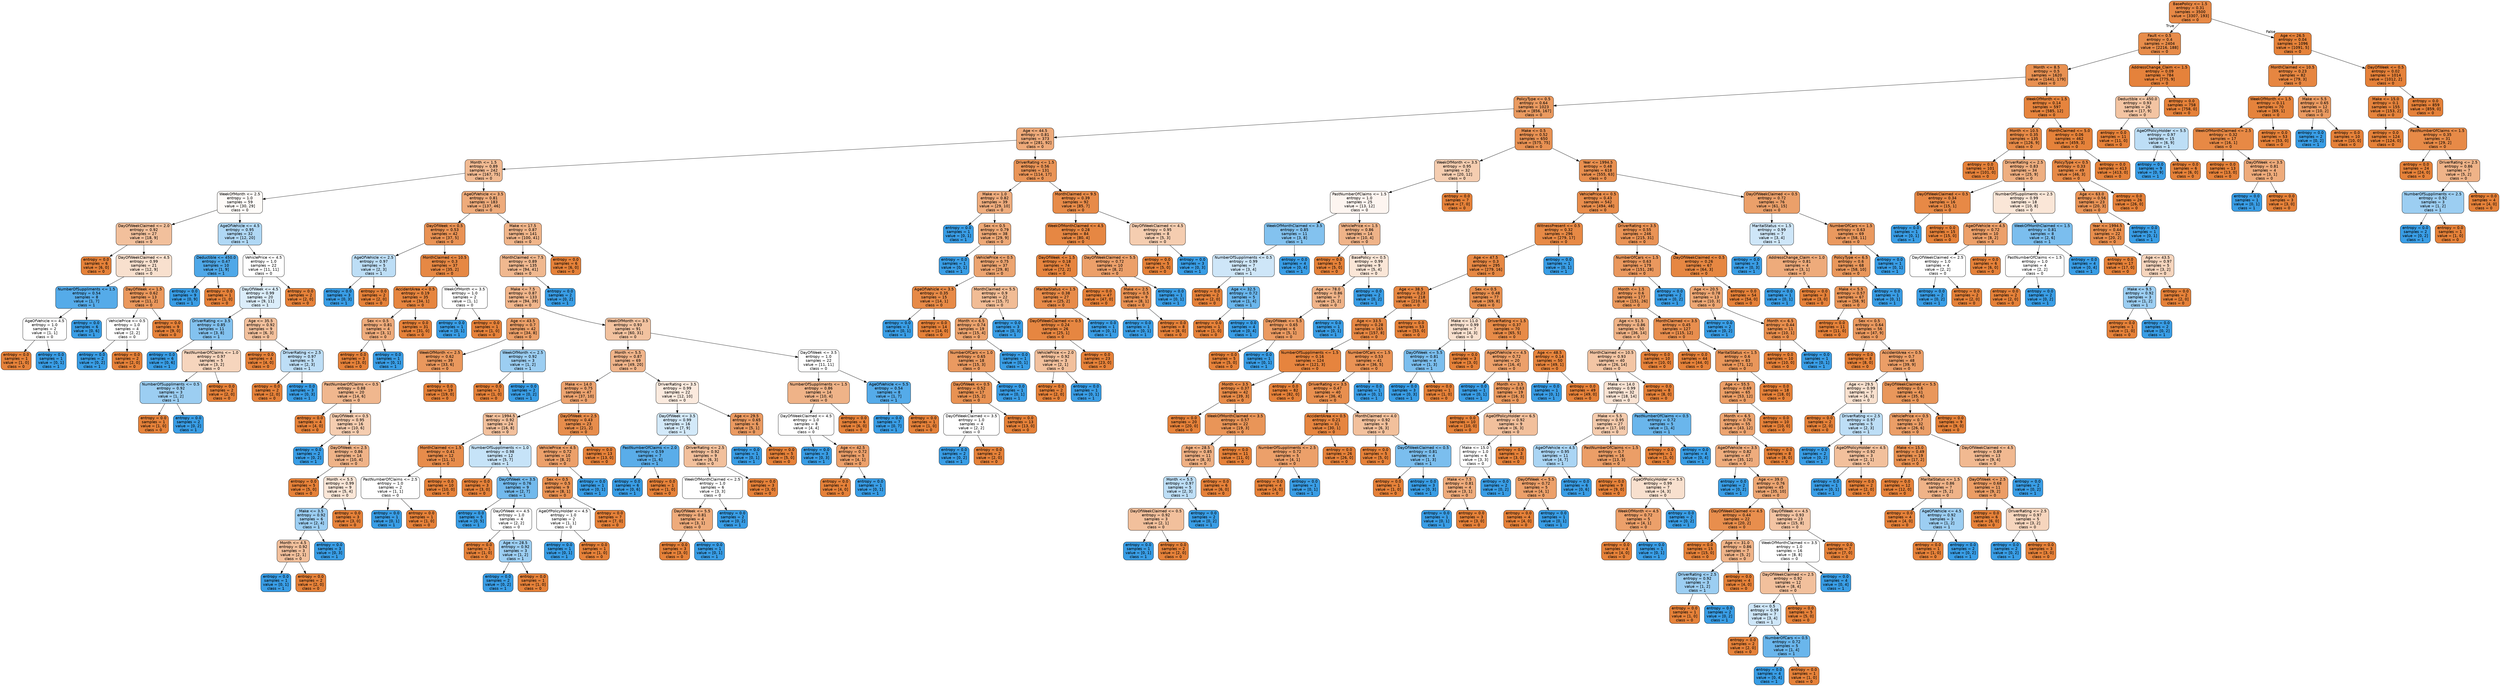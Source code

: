 digraph Tree {
node [shape=box, style="filled, rounded", color="black", fontname=helvetica] ;
edge [fontname=helvetica] ;
0 [label="BasePolicy <= 1.5\nentropy = 0.31\nsamples = 3500\nvalue = [3307, 193]\nclass = 0", fillcolor="#e78845"] ;
1 [label="Fault <= 0.5\nentropy = 0.4\nsamples = 2404\nvalue = [2216, 188]\nclass = 0", fillcolor="#e78c4a"] ;
0 -> 1 [labeldistance=2.5, labelangle=45, headlabel="True"] ;
2 [label="Month <= 8.5\nentropy = 0.5\nsamples = 1620\nvalue = [1441, 179]\nclass = 0", fillcolor="#e89152"] ;
1 -> 2 ;
3 [label="PolicyType <= 0.5\nentropy = 0.64\nsamples = 1023\nvalue = [856, 167]\nclass = 0", fillcolor="#ea9a60"] ;
2 -> 3 ;
4 [label="Age <= 44.5\nentropy = 0.81\nsamples = 373\nvalue = [281, 92]\nclass = 0", fillcolor="#eeaa7a"] ;
3 -> 4 ;
5 [label="Month <= 1.5\nentropy = 0.89\nsamples = 242\nvalue = [167, 75]\nclass = 0", fillcolor="#f1ba92"] ;
4 -> 5 ;
6 [label="WeekOfMonth <= 2.5\nentropy = 1.0\nsamples = 59\nvalue = [30, 29]\nclass = 0", fillcolor="#fefbf8"] ;
5 -> 6 ;
7 [label="DayOfWeekClaimed <= 2.0\nentropy = 0.92\nsamples = 27\nvalue = [18, 9]\nclass = 0", fillcolor="#f2c09c"] ;
6 -> 7 ;
8 [label="entropy = 0.0\nsamples = 6\nvalue = [6, 0]\nclass = 0", fillcolor="#e58139"] ;
7 -> 8 ;
9 [label="DayOfWeekClaimed <= 4.5\nentropy = 0.99\nsamples = 21\nvalue = [12, 9]\nclass = 0", fillcolor="#f8e0ce"] ;
7 -> 9 ;
10 [label="NumberOfSuppliments <= 1.5\nentropy = 0.54\nsamples = 8\nvalue = [1, 7]\nclass = 1", fillcolor="#55abe9"] ;
9 -> 10 ;
11 [label="AgeOfVehicle <= 4.5\nentropy = 1.0\nsamples = 2\nvalue = [1, 1]\nclass = 0", fillcolor="#ffffff"] ;
10 -> 11 ;
12 [label="entropy = 0.0\nsamples = 1\nvalue = [1, 0]\nclass = 0", fillcolor="#e58139"] ;
11 -> 12 ;
13 [label="entropy = 0.0\nsamples = 1\nvalue = [0, 1]\nclass = 1", fillcolor="#399de5"] ;
11 -> 13 ;
14 [label="entropy = 0.0\nsamples = 6\nvalue = [0, 6]\nclass = 1", fillcolor="#399de5"] ;
10 -> 14 ;
15 [label="DayOfWeek <= 1.5\nentropy = 0.62\nsamples = 13\nvalue = [11, 2]\nclass = 0", fillcolor="#ea985d"] ;
9 -> 15 ;
16 [label="VehiclePrice <= 0.5\nentropy = 1.0\nsamples = 4\nvalue = [2, 2]\nclass = 0", fillcolor="#ffffff"] ;
15 -> 16 ;
17 [label="entropy = 0.0\nsamples = 2\nvalue = [0, 2]\nclass = 1", fillcolor="#399de5"] ;
16 -> 17 ;
18 [label="entropy = 0.0\nsamples = 2\nvalue = [2, 0]\nclass = 0", fillcolor="#e58139"] ;
16 -> 18 ;
19 [label="entropy = 0.0\nsamples = 9\nvalue = [9, 0]\nclass = 0", fillcolor="#e58139"] ;
15 -> 19 ;
20 [label="AgeOfVehicle <= 4.5\nentropy = 0.95\nsamples = 32\nvalue = [12, 20]\nclass = 1", fillcolor="#b0d8f5"] ;
6 -> 20 ;
21 [label="Deductible <= 450.0\nentropy = 0.47\nsamples = 10\nvalue = [1, 9]\nclass = 1", fillcolor="#4fa8e8"] ;
20 -> 21 ;
22 [label="entropy = 0.0\nsamples = 9\nvalue = [0, 9]\nclass = 1", fillcolor="#399de5"] ;
21 -> 22 ;
23 [label="entropy = 0.0\nsamples = 1\nvalue = [1, 0]\nclass = 0", fillcolor="#e58139"] ;
21 -> 23 ;
24 [label="VehiclePrice <= 4.5\nentropy = 1.0\nsamples = 22\nvalue = [11, 11]\nclass = 0", fillcolor="#ffffff"] ;
20 -> 24 ;
25 [label="DayOfWeek <= 4.5\nentropy = 0.99\nsamples = 20\nvalue = [9, 11]\nclass = 1", fillcolor="#dbedfa"] ;
24 -> 25 ;
26 [label="DriverRating <= 3.5\nentropy = 0.85\nsamples = 11\nvalue = [3, 8]\nclass = 1", fillcolor="#83c2ef"] ;
25 -> 26 ;
27 [label="entropy = 0.0\nsamples = 6\nvalue = [0, 6]\nclass = 1", fillcolor="#399de5"] ;
26 -> 27 ;
28 [label="PastNumberOfClaims <= 1.0\nentropy = 0.97\nsamples = 5\nvalue = [3, 2]\nclass = 0", fillcolor="#f6d5bd"] ;
26 -> 28 ;
29 [label="NumberOfSuppliments <= 0.5\nentropy = 0.92\nsamples = 3\nvalue = [1, 2]\nclass = 1", fillcolor="#9ccef2"] ;
28 -> 29 ;
30 [label="entropy = 0.0\nsamples = 1\nvalue = [1, 0]\nclass = 0", fillcolor="#e58139"] ;
29 -> 30 ;
31 [label="entropy = 0.0\nsamples = 2\nvalue = [0, 2]\nclass = 1", fillcolor="#399de5"] ;
29 -> 31 ;
32 [label="entropy = 0.0\nsamples = 2\nvalue = [2, 0]\nclass = 0", fillcolor="#e58139"] ;
28 -> 32 ;
33 [label="Age <= 35.5\nentropy = 0.92\nsamples = 9\nvalue = [6, 3]\nclass = 0", fillcolor="#f2c09c"] ;
25 -> 33 ;
34 [label="entropy = 0.0\nsamples = 4\nvalue = [4, 0]\nclass = 0", fillcolor="#e58139"] ;
33 -> 34 ;
35 [label="DriverRating <= 2.5\nentropy = 0.97\nsamples = 5\nvalue = [2, 3]\nclass = 1", fillcolor="#bddef6"] ;
33 -> 35 ;
36 [label="entropy = 0.0\nsamples = 2\nvalue = [2, 0]\nclass = 0", fillcolor="#e58139"] ;
35 -> 36 ;
37 [label="entropy = 0.0\nsamples = 3\nvalue = [0, 3]\nclass = 1", fillcolor="#399de5"] ;
35 -> 37 ;
38 [label="entropy = 0.0\nsamples = 2\nvalue = [2, 0]\nclass = 0", fillcolor="#e58139"] ;
24 -> 38 ;
39 [label="AgeOfVehicle <= 3.5\nentropy = 0.81\nsamples = 183\nvalue = [137, 46]\nclass = 0", fillcolor="#eeab7b"] ;
5 -> 39 ;
40 [label="DayOfWeek <= 0.5\nentropy = 0.53\nsamples = 42\nvalue = [37, 5]\nclass = 0", fillcolor="#e99254"] ;
39 -> 40 ;
41 [label="AgeOfVehicle <= 2.5\nentropy = 0.97\nsamples = 5\nvalue = [2, 3]\nclass = 1", fillcolor="#bddef6"] ;
40 -> 41 ;
42 [label="entropy = 0.0\nsamples = 3\nvalue = [0, 3]\nclass = 1", fillcolor="#399de5"] ;
41 -> 42 ;
43 [label="entropy = 0.0\nsamples = 2\nvalue = [2, 0]\nclass = 0", fillcolor="#e58139"] ;
41 -> 43 ;
44 [label="MonthClaimed <= 10.5\nentropy = 0.3\nsamples = 37\nvalue = [35, 2]\nclass = 0", fillcolor="#e68844"] ;
40 -> 44 ;
45 [label="AccidentArea <= 0.5\nentropy = 0.19\nsamples = 35\nvalue = [34, 1]\nclass = 0", fillcolor="#e6853f"] ;
44 -> 45 ;
46 [label="Sex <= 0.5\nentropy = 0.81\nsamples = 4\nvalue = [3, 1]\nclass = 0", fillcolor="#eeab7b"] ;
45 -> 46 ;
47 [label="entropy = 0.0\nsamples = 3\nvalue = [3, 0]\nclass = 0", fillcolor="#e58139"] ;
46 -> 47 ;
48 [label="entropy = 0.0\nsamples = 1\nvalue = [0, 1]\nclass = 1", fillcolor="#399de5"] ;
46 -> 48 ;
49 [label="entropy = 0.0\nsamples = 31\nvalue = [31, 0]\nclass = 0", fillcolor="#e58139"] ;
45 -> 49 ;
50 [label="WeekOfMonth <= 3.5\nentropy = 1.0\nsamples = 2\nvalue = [1, 1]\nclass = 0", fillcolor="#ffffff"] ;
44 -> 50 ;
51 [label="entropy = 0.0\nsamples = 1\nvalue = [0, 1]\nclass = 1", fillcolor="#399de5"] ;
50 -> 51 ;
52 [label="entropy = 0.0\nsamples = 1\nvalue = [1, 0]\nclass = 0", fillcolor="#e58139"] ;
50 -> 52 ;
53 [label="Make <= 17.5\nentropy = 0.87\nsamples = 141\nvalue = [100, 41]\nclass = 0", fillcolor="#f0b58a"] ;
39 -> 53 ;
54 [label="MonthClaimed <= 7.5\nentropy = 0.89\nsamples = 135\nvalue = [94, 41]\nclass = 0", fillcolor="#f0b88f"] ;
53 -> 54 ;
55 [label="Make <= 7.5\nentropy = 0.87\nsamples = 133\nvalue = [94, 39]\nclass = 0", fillcolor="#f0b58b"] ;
54 -> 55 ;
56 [label="Age <= 43.5\nentropy = 0.7\nsamples = 42\nvalue = [34, 8]\nclass = 0", fillcolor="#eb9f68"] ;
55 -> 56 ;
57 [label="WeekOfMonth <= 2.5\nentropy = 0.62\nsamples = 39\nvalue = [33, 6]\nclass = 0", fillcolor="#ea985d"] ;
56 -> 57 ;
58 [label="PastNumberOfClaims <= 0.5\nentropy = 0.88\nsamples = 20\nvalue = [14, 6]\nclass = 0", fillcolor="#f0b78e"] ;
57 -> 58 ;
59 [label="entropy = 0.0\nsamples = 4\nvalue = [4, 0]\nclass = 0", fillcolor="#e58139"] ;
58 -> 59 ;
60 [label="DayOfWeek <= 0.5\nentropy = 0.95\nsamples = 16\nvalue = [10, 6]\nclass = 0", fillcolor="#f5cdb0"] ;
58 -> 60 ;
61 [label="entropy = 0.0\nsamples = 2\nvalue = [0, 2]\nclass = 1", fillcolor="#399de5"] ;
60 -> 61 ;
62 [label="DayOfWeek <= 2.5\nentropy = 0.86\nsamples = 14\nvalue = [10, 4]\nclass = 0", fillcolor="#efb388"] ;
60 -> 62 ;
63 [label="entropy = 0.0\nsamples = 5\nvalue = [5, 0]\nclass = 0", fillcolor="#e58139"] ;
62 -> 63 ;
64 [label="Month <= 5.5\nentropy = 0.99\nsamples = 9\nvalue = [5, 4]\nclass = 0", fillcolor="#fae6d7"] ;
62 -> 64 ;
65 [label="Make <= 3.5\nentropy = 0.92\nsamples = 6\nvalue = [2, 4]\nclass = 1", fillcolor="#9ccef2"] ;
64 -> 65 ;
66 [label="Month <= 4.5\nentropy = 0.92\nsamples = 3\nvalue = [2, 1]\nclass = 0", fillcolor="#f2c09c"] ;
65 -> 66 ;
67 [label="entropy = 0.0\nsamples = 1\nvalue = [0, 1]\nclass = 1", fillcolor="#399de5"] ;
66 -> 67 ;
68 [label="entropy = 0.0\nsamples = 2\nvalue = [2, 0]\nclass = 0", fillcolor="#e58139"] ;
66 -> 68 ;
69 [label="entropy = 0.0\nsamples = 3\nvalue = [0, 3]\nclass = 1", fillcolor="#399de5"] ;
65 -> 69 ;
70 [label="entropy = 0.0\nsamples = 3\nvalue = [3, 0]\nclass = 0", fillcolor="#e58139"] ;
64 -> 70 ;
71 [label="entropy = 0.0\nsamples = 19\nvalue = [19, 0]\nclass = 0", fillcolor="#e58139"] ;
57 -> 71 ;
72 [label="WeekOfMonth <= 2.5\nentropy = 0.92\nsamples = 3\nvalue = [1, 2]\nclass = 1", fillcolor="#9ccef2"] ;
56 -> 72 ;
73 [label="entropy = 0.0\nsamples = 1\nvalue = [1, 0]\nclass = 0", fillcolor="#e58139"] ;
72 -> 73 ;
74 [label="entropy = 0.0\nsamples = 2\nvalue = [0, 2]\nclass = 1", fillcolor="#399de5"] ;
72 -> 74 ;
75 [label="WeekOfMonth <= 3.5\nentropy = 0.93\nsamples = 91\nvalue = [60, 31]\nclass = 0", fillcolor="#f2c29f"] ;
55 -> 75 ;
76 [label="Month <= 5.5\nentropy = 0.87\nsamples = 69\nvalue = [49, 20]\nclass = 0", fillcolor="#f0b48a"] ;
75 -> 76 ;
77 [label="Make <= 14.0\nentropy = 0.75\nsamples = 47\nvalue = [37, 10]\nclass = 0", fillcolor="#eca36f"] ;
76 -> 77 ;
78 [label="Year <= 1994.5\nentropy = 0.92\nsamples = 24\nvalue = [16, 8]\nclass = 0", fillcolor="#f2c09c"] ;
77 -> 78 ;
79 [label="MonthClaimed <= 1.5\nentropy = 0.41\nsamples = 12\nvalue = [11, 1]\nclass = 0", fillcolor="#e78c4b"] ;
78 -> 79 ;
80 [label="PastNumberOfClaims <= 2.5\nentropy = 1.0\nsamples = 2\nvalue = [1, 1]\nclass = 0", fillcolor="#ffffff"] ;
79 -> 80 ;
81 [label="entropy = 0.0\nsamples = 1\nvalue = [0, 1]\nclass = 1", fillcolor="#399de5"] ;
80 -> 81 ;
82 [label="entropy = 0.0\nsamples = 1\nvalue = [1, 0]\nclass = 0", fillcolor="#e58139"] ;
80 -> 82 ;
83 [label="entropy = 0.0\nsamples = 10\nvalue = [10, 0]\nclass = 0", fillcolor="#e58139"] ;
79 -> 83 ;
84 [label="NumberOfSuppliments <= 1.0\nentropy = 0.98\nsamples = 12\nvalue = [5, 7]\nclass = 1", fillcolor="#c6e3f8"] ;
78 -> 84 ;
85 [label="entropy = 0.0\nsamples = 3\nvalue = [3, 0]\nclass = 0", fillcolor="#e58139"] ;
84 -> 85 ;
86 [label="DayOfWeek <= 3.5\nentropy = 0.76\nsamples = 9\nvalue = [2, 7]\nclass = 1", fillcolor="#72b9ec"] ;
84 -> 86 ;
87 [label="entropy = 0.0\nsamples = 5\nvalue = [0, 5]\nclass = 1", fillcolor="#399de5"] ;
86 -> 87 ;
88 [label="DayOfWeek <= 4.5\nentropy = 1.0\nsamples = 4\nvalue = [2, 2]\nclass = 0", fillcolor="#ffffff"] ;
86 -> 88 ;
89 [label="entropy = 0.0\nsamples = 1\nvalue = [1, 0]\nclass = 0", fillcolor="#e58139"] ;
88 -> 89 ;
90 [label="Age <= 28.5\nentropy = 0.92\nsamples = 3\nvalue = [1, 2]\nclass = 1", fillcolor="#9ccef2"] ;
88 -> 90 ;
91 [label="entropy = 0.0\nsamples = 2\nvalue = [0, 2]\nclass = 1", fillcolor="#399de5"] ;
90 -> 91 ;
92 [label="entropy = 0.0\nsamples = 1\nvalue = [1, 0]\nclass = 0", fillcolor="#e58139"] ;
90 -> 92 ;
93 [label="DayOfWeek <= 2.5\nentropy = 0.43\nsamples = 23\nvalue = [21, 2]\nclass = 0", fillcolor="#e78d4c"] ;
77 -> 93 ;
94 [label="VehiclePrice <= 4.5\nentropy = 0.72\nsamples = 10\nvalue = [8, 2]\nclass = 0", fillcolor="#eca06a"] ;
93 -> 94 ;
95 [label="Sex <= 0.5\nentropy = 0.5\nsamples = 9\nvalue = [8, 1]\nclass = 0", fillcolor="#e89152"] ;
94 -> 95 ;
96 [label="AgeOfPolicyHolder <= 4.5\nentropy = 1.0\nsamples = 2\nvalue = [1, 1]\nclass = 0", fillcolor="#ffffff"] ;
95 -> 96 ;
97 [label="entropy = 0.0\nsamples = 1\nvalue = [0, 1]\nclass = 1", fillcolor="#399de5"] ;
96 -> 97 ;
98 [label="entropy = 0.0\nsamples = 1\nvalue = [1, 0]\nclass = 0", fillcolor="#e58139"] ;
96 -> 98 ;
99 [label="entropy = 0.0\nsamples = 7\nvalue = [7, 0]\nclass = 0", fillcolor="#e58139"] ;
95 -> 99 ;
100 [label="entropy = 0.0\nsamples = 1\nvalue = [0, 1]\nclass = 1", fillcolor="#399de5"] ;
94 -> 100 ;
101 [label="entropy = 0.0\nsamples = 13\nvalue = [13, 0]\nclass = 0", fillcolor="#e58139"] ;
93 -> 101 ;
102 [label="DriverRating <= 3.5\nentropy = 0.99\nsamples = 22\nvalue = [12, 10]\nclass = 0", fillcolor="#fbeade"] ;
76 -> 102 ;
103 [label="DayOfWeek <= 3.5\nentropy = 0.99\nsamples = 16\nvalue = [7, 9]\nclass = 1", fillcolor="#d3e9f9"] ;
102 -> 103 ;
104 [label="PastNumberOfClaims <= 2.0\nentropy = 0.59\nsamples = 7\nvalue = [1, 6]\nclass = 1", fillcolor="#5aade9"] ;
103 -> 104 ;
105 [label="entropy = 0.0\nsamples = 6\nvalue = [0, 6]\nclass = 1", fillcolor="#399de5"] ;
104 -> 105 ;
106 [label="entropy = 0.0\nsamples = 1\nvalue = [1, 0]\nclass = 0", fillcolor="#e58139"] ;
104 -> 106 ;
107 [label="DriverRating <= 2.5\nentropy = 0.92\nsamples = 9\nvalue = [6, 3]\nclass = 0", fillcolor="#f2c09c"] ;
103 -> 107 ;
108 [label="WeekOfMonthClaimed <= 2.5\nentropy = 1.0\nsamples = 6\nvalue = [3, 3]\nclass = 0", fillcolor="#ffffff"] ;
107 -> 108 ;
109 [label="DayOfWeek <= 5.5\nentropy = 0.81\nsamples = 4\nvalue = [3, 1]\nclass = 0", fillcolor="#eeab7b"] ;
108 -> 109 ;
110 [label="entropy = 0.0\nsamples = 3\nvalue = [3, 0]\nclass = 0", fillcolor="#e58139"] ;
109 -> 110 ;
111 [label="entropy = 0.0\nsamples = 1\nvalue = [0, 1]\nclass = 1", fillcolor="#399de5"] ;
109 -> 111 ;
112 [label="entropy = 0.0\nsamples = 2\nvalue = [0, 2]\nclass = 1", fillcolor="#399de5"] ;
108 -> 112 ;
113 [label="entropy = 0.0\nsamples = 3\nvalue = [3, 0]\nclass = 0", fillcolor="#e58139"] ;
107 -> 113 ;
114 [label="Age <= 29.5\nentropy = 0.65\nsamples = 6\nvalue = [5, 1]\nclass = 0", fillcolor="#ea9a61"] ;
102 -> 114 ;
115 [label="entropy = 0.0\nsamples = 1\nvalue = [0, 1]\nclass = 1", fillcolor="#399de5"] ;
114 -> 115 ;
116 [label="entropy = 0.0\nsamples = 5\nvalue = [5, 0]\nclass = 0", fillcolor="#e58139"] ;
114 -> 116 ;
117 [label="DayOfWeek <= 3.5\nentropy = 1.0\nsamples = 22\nvalue = [11, 11]\nclass = 0", fillcolor="#ffffff"] ;
75 -> 117 ;
118 [label="NumberOfSuppliments <= 1.5\nentropy = 0.86\nsamples = 14\nvalue = [10, 4]\nclass = 0", fillcolor="#efb388"] ;
117 -> 118 ;
119 [label="DayOfWeekClaimed <= 4.5\nentropy = 1.0\nsamples = 8\nvalue = [4, 4]\nclass = 0", fillcolor="#ffffff"] ;
118 -> 119 ;
120 [label="entropy = 0.0\nsamples = 3\nvalue = [0, 3]\nclass = 1", fillcolor="#399de5"] ;
119 -> 120 ;
121 [label="Age <= 42.5\nentropy = 0.72\nsamples = 5\nvalue = [4, 1]\nclass = 0", fillcolor="#eca06a"] ;
119 -> 121 ;
122 [label="entropy = 0.0\nsamples = 4\nvalue = [4, 0]\nclass = 0", fillcolor="#e58139"] ;
121 -> 122 ;
123 [label="entropy = 0.0\nsamples = 1\nvalue = [0, 1]\nclass = 1", fillcolor="#399de5"] ;
121 -> 123 ;
124 [label="entropy = 0.0\nsamples = 6\nvalue = [6, 0]\nclass = 0", fillcolor="#e58139"] ;
118 -> 124 ;
125 [label="AgeOfVehicle <= 5.5\nentropy = 0.54\nsamples = 8\nvalue = [1, 7]\nclass = 1", fillcolor="#55abe9"] ;
117 -> 125 ;
126 [label="entropy = 0.0\nsamples = 7\nvalue = [0, 7]\nclass = 1", fillcolor="#399de5"] ;
125 -> 126 ;
127 [label="entropy = 0.0\nsamples = 1\nvalue = [1, 0]\nclass = 0", fillcolor="#e58139"] ;
125 -> 127 ;
128 [label="entropy = 0.0\nsamples = 2\nvalue = [0, 2]\nclass = 1", fillcolor="#399de5"] ;
54 -> 128 ;
129 [label="entropy = 0.0\nsamples = 6\nvalue = [6, 0]\nclass = 0", fillcolor="#e58139"] ;
53 -> 129 ;
130 [label="DriverRating <= 1.5\nentropy = 0.56\nsamples = 131\nvalue = [114, 17]\nclass = 0", fillcolor="#e99457"] ;
4 -> 130 ;
131 [label="Make <= 1.0\nentropy = 0.82\nsamples = 39\nvalue = [29, 10]\nclass = 0", fillcolor="#eeac7d"] ;
130 -> 131 ;
132 [label="entropy = 0.0\nsamples = 1\nvalue = [0, 1]\nclass = 1", fillcolor="#399de5"] ;
131 -> 132 ;
133 [label="Sex <= 0.5\nentropy = 0.79\nsamples = 38\nvalue = [29, 9]\nclass = 0", fillcolor="#eda876"] ;
131 -> 133 ;
134 [label="entropy = 0.0\nsamples = 1\nvalue = [0, 1]\nclass = 1", fillcolor="#399de5"] ;
133 -> 134 ;
135 [label="VehiclePrice <= 0.5\nentropy = 0.75\nsamples = 37\nvalue = [29, 8]\nclass = 0", fillcolor="#eca470"] ;
133 -> 135 ;
136 [label="AgeOfVehicle <= 3.5\nentropy = 0.35\nsamples = 15\nvalue = [14, 1]\nclass = 0", fillcolor="#e78a47"] ;
135 -> 136 ;
137 [label="entropy = 0.0\nsamples = 1\nvalue = [0, 1]\nclass = 1", fillcolor="#399de5"] ;
136 -> 137 ;
138 [label="entropy = 0.0\nsamples = 14\nvalue = [14, 0]\nclass = 0", fillcolor="#e58139"] ;
136 -> 138 ;
139 [label="MonthClaimed <= 5.5\nentropy = 0.9\nsamples = 22\nvalue = [15, 7]\nclass = 0", fillcolor="#f1bc95"] ;
135 -> 139 ;
140 [label="Month <= 6.5\nentropy = 0.74\nsamples = 19\nvalue = [15, 4]\nclass = 0", fillcolor="#eca36e"] ;
139 -> 140 ;
141 [label="NumberOfCars <= 1.0\nentropy = 0.65\nsamples = 18\nvalue = [15, 3]\nclass = 0", fillcolor="#ea9a61"] ;
140 -> 141 ;
142 [label="DayOfWeek <= 0.5\nentropy = 0.52\nsamples = 17\nvalue = [15, 2]\nclass = 0", fillcolor="#e89253"] ;
141 -> 142 ;
143 [label="DayOfWeekClaimed <= 3.5\nentropy = 1.0\nsamples = 4\nvalue = [2, 2]\nclass = 0", fillcolor="#ffffff"] ;
142 -> 143 ;
144 [label="entropy = 0.0\nsamples = 2\nvalue = [0, 2]\nclass = 1", fillcolor="#399de5"] ;
143 -> 144 ;
145 [label="entropy = 0.0\nsamples = 2\nvalue = [2, 0]\nclass = 0", fillcolor="#e58139"] ;
143 -> 145 ;
146 [label="entropy = 0.0\nsamples = 13\nvalue = [13, 0]\nclass = 0", fillcolor="#e58139"] ;
142 -> 146 ;
147 [label="entropy = 0.0\nsamples = 1\nvalue = [0, 1]\nclass = 1", fillcolor="#399de5"] ;
141 -> 147 ;
148 [label="entropy = 0.0\nsamples = 1\nvalue = [0, 1]\nclass = 1", fillcolor="#399de5"] ;
140 -> 148 ;
149 [label="entropy = 0.0\nsamples = 3\nvalue = [0, 3]\nclass = 1", fillcolor="#399de5"] ;
139 -> 149 ;
150 [label="MonthClaimed <= 9.5\nentropy = 0.39\nsamples = 92\nvalue = [85, 7]\nclass = 0", fillcolor="#e78b49"] ;
130 -> 150 ;
151 [label="WeekOfMonthClaimed <= 4.5\nentropy = 0.28\nsamples = 84\nvalue = [80, 4]\nclass = 0", fillcolor="#e68743"] ;
150 -> 151 ;
152 [label="DayOfWeek <= 1.5\nentropy = 0.18\nsamples = 74\nvalue = [72, 2]\nclass = 0", fillcolor="#e6843e"] ;
151 -> 152 ;
153 [label="MaritalStatus <= 1.5\nentropy = 0.38\nsamples = 27\nvalue = [25, 2]\nclass = 0", fillcolor="#e78b49"] ;
152 -> 153 ;
154 [label="DayOfWeekClaimed <= 0.5\nentropy = 0.24\nsamples = 26\nvalue = [25, 1]\nclass = 0", fillcolor="#e68641"] ;
153 -> 154 ;
155 [label="VehiclePrice <= 2.0\nentropy = 0.92\nsamples = 3\nvalue = [2, 1]\nclass = 0", fillcolor="#f2c09c"] ;
154 -> 155 ;
156 [label="entropy = 0.0\nsamples = 2\nvalue = [2, 0]\nclass = 0", fillcolor="#e58139"] ;
155 -> 156 ;
157 [label="entropy = 0.0\nsamples = 1\nvalue = [0, 1]\nclass = 1", fillcolor="#399de5"] ;
155 -> 157 ;
158 [label="entropy = 0.0\nsamples = 23\nvalue = [23, 0]\nclass = 0", fillcolor="#e58139"] ;
154 -> 158 ;
159 [label="entropy = 0.0\nsamples = 1\nvalue = [0, 1]\nclass = 1", fillcolor="#399de5"] ;
153 -> 159 ;
160 [label="entropy = 0.0\nsamples = 47\nvalue = [47, 0]\nclass = 0", fillcolor="#e58139"] ;
152 -> 160 ;
161 [label="DayOfWeekClaimed <= 5.5\nentropy = 0.72\nsamples = 10\nvalue = [8, 2]\nclass = 0", fillcolor="#eca06a"] ;
151 -> 161 ;
162 [label="Make <= 2.5\nentropy = 0.5\nsamples = 9\nvalue = [8, 1]\nclass = 0", fillcolor="#e89152"] ;
161 -> 162 ;
163 [label="entropy = 0.0\nsamples = 1\nvalue = [0, 1]\nclass = 1", fillcolor="#399de5"] ;
162 -> 163 ;
164 [label="entropy = 0.0\nsamples = 8\nvalue = [8, 0]\nclass = 0", fillcolor="#e58139"] ;
162 -> 164 ;
165 [label="entropy = 0.0\nsamples = 1\nvalue = [0, 1]\nclass = 1", fillcolor="#399de5"] ;
161 -> 165 ;
166 [label="DayOfWeekClaimed <= 4.5\nentropy = 0.95\nsamples = 8\nvalue = [5, 3]\nclass = 0", fillcolor="#f5cdb0"] ;
150 -> 166 ;
167 [label="entropy = 0.0\nsamples = 5\nvalue = [5, 0]\nclass = 0", fillcolor="#e58139"] ;
166 -> 167 ;
168 [label="entropy = 0.0\nsamples = 3\nvalue = [0, 3]\nclass = 1", fillcolor="#399de5"] ;
166 -> 168 ;
169 [label="Make <= 0.5\nentropy = 0.52\nsamples = 650\nvalue = [575, 75]\nclass = 0", fillcolor="#e89153"] ;
3 -> 169 ;
170 [label="WeekOfMonth <= 3.5\nentropy = 0.95\nsamples = 32\nvalue = [20, 12]\nclass = 0", fillcolor="#f5cdb0"] ;
169 -> 170 ;
171 [label="PastNumberOfClaims <= 1.5\nentropy = 1.0\nsamples = 25\nvalue = [13, 12]\nclass = 0", fillcolor="#fdf5f0"] ;
170 -> 171 ;
172 [label="WeekOfMonthClaimed <= 3.5\nentropy = 0.85\nsamples = 11\nvalue = [3, 8]\nclass = 1", fillcolor="#83c2ef"] ;
171 -> 172 ;
173 [label="NumberOfSuppliments <= 0.5\nentropy = 0.99\nsamples = 7\nvalue = [3, 4]\nclass = 1", fillcolor="#cee6f8"] ;
172 -> 173 ;
174 [label="entropy = 0.0\nsamples = 2\nvalue = [2, 0]\nclass = 0", fillcolor="#e58139"] ;
173 -> 174 ;
175 [label="Age <= 32.5\nentropy = 0.72\nsamples = 5\nvalue = [1, 4]\nclass = 1", fillcolor="#6ab6ec"] ;
173 -> 175 ;
176 [label="entropy = 0.0\nsamples = 1\nvalue = [1, 0]\nclass = 0", fillcolor="#e58139"] ;
175 -> 176 ;
177 [label="entropy = 0.0\nsamples = 4\nvalue = [0, 4]\nclass = 1", fillcolor="#399de5"] ;
175 -> 177 ;
178 [label="entropy = 0.0\nsamples = 4\nvalue = [0, 4]\nclass = 1", fillcolor="#399de5"] ;
172 -> 178 ;
179 [label="VehiclePrice <= 1.5\nentropy = 0.86\nsamples = 14\nvalue = [10, 4]\nclass = 0", fillcolor="#efb388"] ;
171 -> 179 ;
180 [label="entropy = 0.0\nsamples = 5\nvalue = [5, 0]\nclass = 0", fillcolor="#e58139"] ;
179 -> 180 ;
181 [label="BasePolicy <= 0.5\nentropy = 0.99\nsamples = 9\nvalue = [5, 4]\nclass = 0", fillcolor="#fae6d7"] ;
179 -> 181 ;
182 [label="Age <= 78.0\nentropy = 0.86\nsamples = 7\nvalue = [5, 2]\nclass = 0", fillcolor="#efb388"] ;
181 -> 182 ;
183 [label="DayOfWeek <= 5.5\nentropy = 0.65\nsamples = 6\nvalue = [5, 1]\nclass = 0", fillcolor="#ea9a61"] ;
182 -> 183 ;
184 [label="entropy = 0.0\nsamples = 5\nvalue = [5, 0]\nclass = 0", fillcolor="#e58139"] ;
183 -> 184 ;
185 [label="entropy = 0.0\nsamples = 1\nvalue = [0, 1]\nclass = 1", fillcolor="#399de5"] ;
183 -> 185 ;
186 [label="entropy = 0.0\nsamples = 1\nvalue = [0, 1]\nclass = 1", fillcolor="#399de5"] ;
182 -> 186 ;
187 [label="entropy = 0.0\nsamples = 2\nvalue = [0, 2]\nclass = 1", fillcolor="#399de5"] ;
181 -> 187 ;
188 [label="entropy = 0.0\nsamples = 7\nvalue = [7, 0]\nclass = 0", fillcolor="#e58139"] ;
170 -> 188 ;
189 [label="Year <= 1994.5\nentropy = 0.48\nsamples = 618\nvalue = [555, 63]\nclass = 0", fillcolor="#e88f4f"] ;
169 -> 189 ;
190 [label="VehiclePrice <= 0.5\nentropy = 0.43\nsamples = 542\nvalue = [494, 48]\nclass = 0", fillcolor="#e88d4c"] ;
189 -> 190 ;
191 [label="WitnessPresent <= 0.5\nentropy = 0.32\nsamples = 296\nvalue = [279, 17]\nclass = 0", fillcolor="#e78945"] ;
190 -> 191 ;
192 [label="Age <= 47.5\nentropy = 0.3\nsamples = 295\nvalue = [279, 16]\nclass = 0", fillcolor="#e68844"] ;
191 -> 192 ;
193 [label="Age <= 38.5\nentropy = 0.23\nsamples = 218\nvalue = [210, 8]\nclass = 0", fillcolor="#e68641"] ;
192 -> 193 ;
194 [label="Age <= 33.5\nentropy = 0.28\nsamples = 165\nvalue = [157, 8]\nclass = 0", fillcolor="#e68743"] ;
193 -> 194 ;
195 [label="NumberOfSuppliments <= 1.5\nentropy = 0.16\nsamples = 124\nvalue = [121, 3]\nclass = 0", fillcolor="#e6843e"] ;
194 -> 195 ;
196 [label="Month <= 3.5\nentropy = 0.37\nsamples = 42\nvalue = [39, 3]\nclass = 0", fillcolor="#e78b48"] ;
195 -> 196 ;
197 [label="entropy = 0.0\nsamples = 20\nvalue = [20, 0]\nclass = 0", fillcolor="#e58139"] ;
196 -> 197 ;
198 [label="WeekOfMonthClaimed <= 3.5\nentropy = 0.57\nsamples = 22\nvalue = [19, 3]\nclass = 0", fillcolor="#e99558"] ;
196 -> 198 ;
199 [label="Age <= 28.5\nentropy = 0.85\nsamples = 11\nvalue = [8, 3]\nclass = 0", fillcolor="#efb083"] ;
198 -> 199 ;
200 [label="Month <= 5.5\nentropy = 0.97\nsamples = 5\nvalue = [2, 3]\nclass = 1", fillcolor="#bddef6"] ;
199 -> 200 ;
201 [label="DayOfWeekClaimed <= 0.5\nentropy = 0.92\nsamples = 3\nvalue = [2, 1]\nclass = 0", fillcolor="#f2c09c"] ;
200 -> 201 ;
202 [label="entropy = 0.0\nsamples = 1\nvalue = [0, 1]\nclass = 1", fillcolor="#399de5"] ;
201 -> 202 ;
203 [label="entropy = 0.0\nsamples = 2\nvalue = [2, 0]\nclass = 0", fillcolor="#e58139"] ;
201 -> 203 ;
204 [label="entropy = 0.0\nsamples = 2\nvalue = [0, 2]\nclass = 1", fillcolor="#399de5"] ;
200 -> 204 ;
205 [label="entropy = 0.0\nsamples = 6\nvalue = [6, 0]\nclass = 0", fillcolor="#e58139"] ;
199 -> 205 ;
206 [label="entropy = 0.0\nsamples = 11\nvalue = [11, 0]\nclass = 0", fillcolor="#e58139"] ;
198 -> 206 ;
207 [label="entropy = 0.0\nsamples = 82\nvalue = [82, 0]\nclass = 0", fillcolor="#e58139"] ;
195 -> 207 ;
208 [label="NumberOfCars <= 1.5\nentropy = 0.53\nsamples = 41\nvalue = [36, 5]\nclass = 0", fillcolor="#e99254"] ;
194 -> 208 ;
209 [label="DriverRating <= 3.5\nentropy = 0.47\nsamples = 40\nvalue = [36, 4]\nclass = 0", fillcolor="#e88f4f"] ;
208 -> 209 ;
210 [label="AccidentArea <= 0.5\nentropy = 0.21\nsamples = 31\nvalue = [30, 1]\nclass = 0", fillcolor="#e68540"] ;
209 -> 210 ;
211 [label="NumberOfSuppliments <= 2.5\nentropy = 0.72\nsamples = 5\nvalue = [4, 1]\nclass = 0", fillcolor="#eca06a"] ;
210 -> 211 ;
212 [label="entropy = 0.0\nsamples = 4\nvalue = [4, 0]\nclass = 0", fillcolor="#e58139"] ;
211 -> 212 ;
213 [label="entropy = 0.0\nsamples = 1\nvalue = [0, 1]\nclass = 1", fillcolor="#399de5"] ;
211 -> 213 ;
214 [label="entropy = 0.0\nsamples = 26\nvalue = [26, 0]\nclass = 0", fillcolor="#e58139"] ;
210 -> 214 ;
215 [label="MonthClaimed <= 4.0\nentropy = 0.92\nsamples = 9\nvalue = [6, 3]\nclass = 0", fillcolor="#f2c09c"] ;
209 -> 215 ;
216 [label="entropy = 0.0\nsamples = 5\nvalue = [5, 0]\nclass = 0", fillcolor="#e58139"] ;
215 -> 216 ;
217 [label="DayOfWeekClaimed <= 0.5\nentropy = 0.81\nsamples = 4\nvalue = [1, 3]\nclass = 1", fillcolor="#7bbeee"] ;
215 -> 217 ;
218 [label="entropy = 0.0\nsamples = 1\nvalue = [1, 0]\nclass = 0", fillcolor="#e58139"] ;
217 -> 218 ;
219 [label="entropy = 0.0\nsamples = 3\nvalue = [0, 3]\nclass = 1", fillcolor="#399de5"] ;
217 -> 219 ;
220 [label="entropy = 0.0\nsamples = 1\nvalue = [0, 1]\nclass = 1", fillcolor="#399de5"] ;
208 -> 220 ;
221 [label="entropy = 0.0\nsamples = 53\nvalue = [53, 0]\nclass = 0", fillcolor="#e58139"] ;
193 -> 221 ;
222 [label="Sex <= 0.5\nentropy = 0.48\nsamples = 77\nvalue = [69, 8]\nclass = 0", fillcolor="#e89050"] ;
192 -> 222 ;
223 [label="Make <= 11.0\nentropy = 0.99\nsamples = 7\nvalue = [4, 3]\nclass = 0", fillcolor="#f8e0ce"] ;
222 -> 223 ;
224 [label="DayOfWeek <= 5.5\nentropy = 0.81\nsamples = 4\nvalue = [1, 3]\nclass = 1", fillcolor="#7bbeee"] ;
223 -> 224 ;
225 [label="entropy = 0.0\nsamples = 3\nvalue = [0, 3]\nclass = 1", fillcolor="#399de5"] ;
224 -> 225 ;
226 [label="entropy = 0.0\nsamples = 1\nvalue = [1, 0]\nclass = 0", fillcolor="#e58139"] ;
224 -> 226 ;
227 [label="entropy = 0.0\nsamples = 3\nvalue = [3, 0]\nclass = 0", fillcolor="#e58139"] ;
223 -> 227 ;
228 [label="DriverRating <= 1.5\nentropy = 0.37\nsamples = 70\nvalue = [65, 5]\nclass = 0", fillcolor="#e78b48"] ;
222 -> 228 ;
229 [label="AgeOfVehicle <= 4.5\nentropy = 0.72\nsamples = 20\nvalue = [16, 4]\nclass = 0", fillcolor="#eca06a"] ;
228 -> 229 ;
230 [label="entropy = 0.0\nsamples = 1\nvalue = [0, 1]\nclass = 1", fillcolor="#399de5"] ;
229 -> 230 ;
231 [label="Month <= 3.5\nentropy = 0.63\nsamples = 19\nvalue = [16, 3]\nclass = 0", fillcolor="#ea995e"] ;
229 -> 231 ;
232 [label="entropy = 0.0\nsamples = 10\nvalue = [10, 0]\nclass = 0", fillcolor="#e58139"] ;
231 -> 232 ;
233 [label="AgeOfPolicyHolder <= 6.5\nentropy = 0.92\nsamples = 9\nvalue = [6, 3]\nclass = 0", fillcolor="#f2c09c"] ;
231 -> 233 ;
234 [label="Make <= 15.0\nentropy = 1.0\nsamples = 6\nvalue = [3, 3]\nclass = 0", fillcolor="#ffffff"] ;
233 -> 234 ;
235 [label="Make <= 7.5\nentropy = 0.81\nsamples = 4\nvalue = [3, 1]\nclass = 0", fillcolor="#eeab7b"] ;
234 -> 235 ;
236 [label="entropy = 0.0\nsamples = 1\nvalue = [0, 1]\nclass = 1", fillcolor="#399de5"] ;
235 -> 236 ;
237 [label="entropy = 0.0\nsamples = 3\nvalue = [3, 0]\nclass = 0", fillcolor="#e58139"] ;
235 -> 237 ;
238 [label="entropy = 0.0\nsamples = 2\nvalue = [0, 2]\nclass = 1", fillcolor="#399de5"] ;
234 -> 238 ;
239 [label="entropy = 0.0\nsamples = 3\nvalue = [3, 0]\nclass = 0", fillcolor="#e58139"] ;
233 -> 239 ;
240 [label="Age <= 48.5\nentropy = 0.14\nsamples = 50\nvalue = [49, 1]\nclass = 0", fillcolor="#e6843d"] ;
228 -> 240 ;
241 [label="entropy = 0.0\nsamples = 1\nvalue = [0, 1]\nclass = 1", fillcolor="#399de5"] ;
240 -> 241 ;
242 [label="entropy = 0.0\nsamples = 49\nvalue = [49, 0]\nclass = 0", fillcolor="#e58139"] ;
240 -> 242 ;
243 [label="entropy = 0.0\nsamples = 1\nvalue = [0, 1]\nclass = 1", fillcolor="#399de5"] ;
191 -> 243 ;
244 [label="DriverRating <= 3.5\nentropy = 0.55\nsamples = 246\nvalue = [215, 31]\nclass = 0", fillcolor="#e99356"] ;
190 -> 244 ;
245 [label="NumberOfCars <= 1.5\nentropy = 0.63\nsamples = 179\nvalue = [151, 28]\nclass = 0", fillcolor="#ea985e"] ;
244 -> 245 ;
246 [label="Month <= 1.5\nentropy = 0.6\nsamples = 177\nvalue = [151, 26]\nclass = 0", fillcolor="#e9975b"] ;
245 -> 246 ;
247 [label="Age <= 51.5\nentropy = 0.86\nsamples = 50\nvalue = [36, 14]\nclass = 0", fillcolor="#efb286"] ;
246 -> 247 ;
248 [label="MonthClaimed <= 10.5\nentropy = 0.93\nsamples = 40\nvalue = [26, 14]\nclass = 0", fillcolor="#f3c5a4"] ;
247 -> 248 ;
249 [label="Make <= 14.0\nentropy = 0.99\nsamples = 32\nvalue = [18, 14]\nclass = 0", fillcolor="#f9e3d3"] ;
248 -> 249 ;
250 [label="Make <= 5.5\nentropy = 0.95\nsamples = 27\nvalue = [17, 10]\nclass = 0", fillcolor="#f4cbad"] ;
249 -> 250 ;
251 [label="AgeOfVehicle <= 4.5\nentropy = 0.95\nsamples = 11\nvalue = [4, 7]\nclass = 1", fillcolor="#aad5f4"] ;
250 -> 251 ;
252 [label="DayOfWeek <= 5.5\nentropy = 0.72\nsamples = 5\nvalue = [4, 1]\nclass = 0", fillcolor="#eca06a"] ;
251 -> 252 ;
253 [label="entropy = 0.0\nsamples = 4\nvalue = [4, 0]\nclass = 0", fillcolor="#e58139"] ;
252 -> 253 ;
254 [label="entropy = 0.0\nsamples = 1\nvalue = [0, 1]\nclass = 1", fillcolor="#399de5"] ;
252 -> 254 ;
255 [label="entropy = 0.0\nsamples = 6\nvalue = [0, 6]\nclass = 1", fillcolor="#399de5"] ;
251 -> 255 ;
256 [label="PastNumberOfClaims <= 1.5\nentropy = 0.7\nsamples = 16\nvalue = [13, 3]\nclass = 0", fillcolor="#eb9e67"] ;
250 -> 256 ;
257 [label="entropy = 0.0\nsamples = 9\nvalue = [9, 0]\nclass = 0", fillcolor="#e58139"] ;
256 -> 257 ;
258 [label="AgeOfPolicyHolder <= 5.5\nentropy = 0.99\nsamples = 7\nvalue = [4, 3]\nclass = 0", fillcolor="#f8e0ce"] ;
256 -> 258 ;
259 [label="WeekOfMonth <= 4.5\nentropy = 0.72\nsamples = 5\nvalue = [4, 1]\nclass = 0", fillcolor="#eca06a"] ;
258 -> 259 ;
260 [label="entropy = 0.0\nsamples = 4\nvalue = [4, 0]\nclass = 0", fillcolor="#e58139"] ;
259 -> 260 ;
261 [label="entropy = 0.0\nsamples = 1\nvalue = [0, 1]\nclass = 1", fillcolor="#399de5"] ;
259 -> 261 ;
262 [label="entropy = 0.0\nsamples = 2\nvalue = [0, 2]\nclass = 1", fillcolor="#399de5"] ;
258 -> 262 ;
263 [label="PastNumberOfClaims <= 0.5\nentropy = 0.72\nsamples = 5\nvalue = [1, 4]\nclass = 1", fillcolor="#6ab6ec"] ;
249 -> 263 ;
264 [label="entropy = 0.0\nsamples = 1\nvalue = [1, 0]\nclass = 0", fillcolor="#e58139"] ;
263 -> 264 ;
265 [label="entropy = 0.0\nsamples = 4\nvalue = [0, 4]\nclass = 1", fillcolor="#399de5"] ;
263 -> 265 ;
266 [label="entropy = 0.0\nsamples = 8\nvalue = [8, 0]\nclass = 0", fillcolor="#e58139"] ;
248 -> 266 ;
267 [label="entropy = 0.0\nsamples = 10\nvalue = [10, 0]\nclass = 0", fillcolor="#e58139"] ;
247 -> 267 ;
268 [label="MonthClaimed <= 3.5\nentropy = 0.45\nsamples = 127\nvalue = [115, 12]\nclass = 0", fillcolor="#e88e4e"] ;
246 -> 268 ;
269 [label="entropy = 0.0\nsamples = 44\nvalue = [44, 0]\nclass = 0", fillcolor="#e58139"] ;
268 -> 269 ;
270 [label="MaritalStatus <= 1.5\nentropy = 0.6\nsamples = 83\nvalue = [71, 12]\nclass = 0", fillcolor="#e9965a"] ;
268 -> 270 ;
271 [label="Age <= 55.5\nentropy = 0.69\nsamples = 65\nvalue = [53, 12]\nclass = 0", fillcolor="#eb9e66"] ;
270 -> 271 ;
272 [label="Month <= 6.5\nentropy = 0.76\nsamples = 55\nvalue = [43, 12]\nclass = 0", fillcolor="#eca470"] ;
271 -> 272 ;
273 [label="AgeOfVehicle <= 3.5\nentropy = 0.82\nsamples = 47\nvalue = [35, 12]\nclass = 0", fillcolor="#eeac7d"] ;
272 -> 273 ;
274 [label="entropy = 0.0\nsamples = 2\nvalue = [0, 2]\nclass = 1", fillcolor="#399de5"] ;
273 -> 274 ;
275 [label="Age <= 39.0\nentropy = 0.76\nsamples = 45\nvalue = [35, 10]\nclass = 0", fillcolor="#eca572"] ;
273 -> 275 ;
276 [label="DayOfWeekClaimed <= 4.5\nentropy = 0.44\nsamples = 22\nvalue = [20, 2]\nclass = 0", fillcolor="#e88e4d"] ;
275 -> 276 ;
277 [label="entropy = 0.0\nsamples = 15\nvalue = [15, 0]\nclass = 0", fillcolor="#e58139"] ;
276 -> 277 ;
278 [label="Age <= 31.0\nentropy = 0.86\nsamples = 7\nvalue = [5, 2]\nclass = 0", fillcolor="#efb388"] ;
276 -> 278 ;
279 [label="DriverRating <= 2.5\nentropy = 0.92\nsamples = 3\nvalue = [1, 2]\nclass = 1", fillcolor="#9ccef2"] ;
278 -> 279 ;
280 [label="entropy = 0.0\nsamples = 1\nvalue = [1, 0]\nclass = 0", fillcolor="#e58139"] ;
279 -> 280 ;
281 [label="entropy = 0.0\nsamples = 2\nvalue = [0, 2]\nclass = 1", fillcolor="#399de5"] ;
279 -> 281 ;
282 [label="entropy = 0.0\nsamples = 4\nvalue = [4, 0]\nclass = 0", fillcolor="#e58139"] ;
278 -> 282 ;
283 [label="DayOfWeek <= 4.5\nentropy = 0.93\nsamples = 23\nvalue = [15, 8]\nclass = 0", fillcolor="#f3c4a3"] ;
275 -> 283 ;
284 [label="WeekOfMonthClaimed <= 3.5\nentropy = 1.0\nsamples = 16\nvalue = [8, 8]\nclass = 0", fillcolor="#ffffff"] ;
283 -> 284 ;
285 [label="DayOfWeekClaimed <= 2.5\nentropy = 0.92\nsamples = 12\nvalue = [8, 4]\nclass = 0", fillcolor="#f2c09c"] ;
284 -> 285 ;
286 [label="Sex <= 0.5\nentropy = 0.99\nsamples = 7\nvalue = [3, 4]\nclass = 1", fillcolor="#cee6f8"] ;
285 -> 286 ;
287 [label="entropy = 0.0\nsamples = 2\nvalue = [2, 0]\nclass = 0", fillcolor="#e58139"] ;
286 -> 287 ;
288 [label="NumberOfCars <= 0.5\nentropy = 0.72\nsamples = 5\nvalue = [1, 4]\nclass = 1", fillcolor="#6ab6ec"] ;
286 -> 288 ;
289 [label="entropy = 0.0\nsamples = 4\nvalue = [0, 4]\nclass = 1", fillcolor="#399de5"] ;
288 -> 289 ;
290 [label="entropy = 0.0\nsamples = 1\nvalue = [1, 0]\nclass = 0", fillcolor="#e58139"] ;
288 -> 290 ;
291 [label="entropy = 0.0\nsamples = 5\nvalue = [5, 0]\nclass = 0", fillcolor="#e58139"] ;
285 -> 291 ;
292 [label="entropy = 0.0\nsamples = 4\nvalue = [0, 4]\nclass = 1", fillcolor="#399de5"] ;
284 -> 292 ;
293 [label="entropy = 0.0\nsamples = 7\nvalue = [7, 0]\nclass = 0", fillcolor="#e58139"] ;
283 -> 293 ;
294 [label="entropy = 0.0\nsamples = 8\nvalue = [8, 0]\nclass = 0", fillcolor="#e58139"] ;
272 -> 294 ;
295 [label="entropy = 0.0\nsamples = 10\nvalue = [10, 0]\nclass = 0", fillcolor="#e58139"] ;
271 -> 295 ;
296 [label="entropy = 0.0\nsamples = 18\nvalue = [18, 0]\nclass = 0", fillcolor="#e58139"] ;
270 -> 296 ;
297 [label="entropy = 0.0\nsamples = 2\nvalue = [0, 2]\nclass = 1", fillcolor="#399de5"] ;
245 -> 297 ;
298 [label="DayOfWeekClaimed <= 0.5\nentropy = 0.26\nsamples = 67\nvalue = [64, 3]\nclass = 0", fillcolor="#e68742"] ;
244 -> 298 ;
299 [label="Age <= 20.5\nentropy = 0.78\nsamples = 13\nvalue = [10, 3]\nclass = 0", fillcolor="#eda774"] ;
298 -> 299 ;
300 [label="entropy = 0.0\nsamples = 2\nvalue = [0, 2]\nclass = 1", fillcolor="#399de5"] ;
299 -> 300 ;
301 [label="Month <= 6.5\nentropy = 0.44\nsamples = 11\nvalue = [10, 1]\nclass = 0", fillcolor="#e88e4d"] ;
299 -> 301 ;
302 [label="entropy = 0.0\nsamples = 10\nvalue = [10, 0]\nclass = 0", fillcolor="#e58139"] ;
301 -> 302 ;
303 [label="entropy = 0.0\nsamples = 1\nvalue = [0, 1]\nclass = 1", fillcolor="#399de5"] ;
301 -> 303 ;
304 [label="entropy = 0.0\nsamples = 54\nvalue = [54, 0]\nclass = 0", fillcolor="#e58139"] ;
298 -> 304 ;
305 [label="DayOfWeekClaimed <= 0.5\nentropy = 0.72\nsamples = 76\nvalue = [61, 15]\nclass = 0", fillcolor="#eba06a"] ;
189 -> 305 ;
306 [label="MaritalStatus <= 1.5\nentropy = 0.99\nsamples = 7\nvalue = [3, 4]\nclass = 1", fillcolor="#cee6f8"] ;
305 -> 306 ;
307 [label="entropy = 0.0\nsamples = 3\nvalue = [0, 3]\nclass = 1", fillcolor="#399de5"] ;
306 -> 307 ;
308 [label="AddressChange_Claim <= 1.0\nentropy = 0.81\nsamples = 4\nvalue = [3, 1]\nclass = 0", fillcolor="#eeab7b"] ;
306 -> 308 ;
309 [label="entropy = 0.0\nsamples = 1\nvalue = [0, 1]\nclass = 1", fillcolor="#399de5"] ;
308 -> 309 ;
310 [label="entropy = 0.0\nsamples = 3\nvalue = [3, 0]\nclass = 0", fillcolor="#e58139"] ;
308 -> 310 ;
311 [label="NumberOfCars <= 1.5\nentropy = 0.63\nsamples = 69\nvalue = [58, 11]\nclass = 0", fillcolor="#ea995f"] ;
305 -> 311 ;
312 [label="PolicyType <= 6.5\nentropy = 0.6\nsamples = 68\nvalue = [58, 10]\nclass = 0", fillcolor="#e9975b"] ;
311 -> 312 ;
313 [label="Make <= 5.5\nentropy = 0.57\nsamples = 67\nvalue = [58, 9]\nclass = 0", fillcolor="#e99558"] ;
312 -> 313 ;
314 [label="entropy = 0.0\nsamples = 11\nvalue = [11, 0]\nclass = 0", fillcolor="#e58139"] ;
313 -> 314 ;
315 [label="Sex <= 0.5\nentropy = 0.64\nsamples = 56\nvalue = [47, 9]\nclass = 0", fillcolor="#ea995f"] ;
313 -> 315 ;
316 [label="entropy = 0.0\nsamples = 8\nvalue = [8, 0]\nclass = 0", fillcolor="#e58139"] ;
315 -> 316 ;
317 [label="AccidentArea <= 0.5\nentropy = 0.7\nsamples = 48\nvalue = [39, 9]\nclass = 0", fillcolor="#eb9e67"] ;
315 -> 317 ;
318 [label="Age <= 29.5\nentropy = 0.99\nsamples = 7\nvalue = [4, 3]\nclass = 0", fillcolor="#f8e0ce"] ;
317 -> 318 ;
319 [label="entropy = 0.0\nsamples = 2\nvalue = [2, 0]\nclass = 0", fillcolor="#e58139"] ;
318 -> 319 ;
320 [label="DriverRating <= 2.5\nentropy = 0.97\nsamples = 5\nvalue = [2, 3]\nclass = 1", fillcolor="#bddef6"] ;
318 -> 320 ;
321 [label="entropy = 0.0\nsamples = 2\nvalue = [0, 2]\nclass = 1", fillcolor="#399de5"] ;
320 -> 321 ;
322 [label="AgeOfPolicyHolder <= 4.5\nentropy = 0.92\nsamples = 3\nvalue = [2, 1]\nclass = 0", fillcolor="#f2c09c"] ;
320 -> 322 ;
323 [label="entropy = 0.0\nsamples = 1\nvalue = [0, 1]\nclass = 1", fillcolor="#399de5"] ;
322 -> 323 ;
324 [label="entropy = 0.0\nsamples = 2\nvalue = [2, 0]\nclass = 0", fillcolor="#e58139"] ;
322 -> 324 ;
325 [label="DayOfWeekClaimed <= 5.5\nentropy = 0.6\nsamples = 41\nvalue = [35, 6]\nclass = 0", fillcolor="#e9975b"] ;
317 -> 325 ;
326 [label="VehiclePrice <= 0.5\nentropy = 0.7\nsamples = 32\nvalue = [26, 6]\nclass = 0", fillcolor="#eb9e67"] ;
325 -> 326 ;
327 [label="Make <= 15.0\nentropy = 0.49\nsamples = 19\nvalue = [17, 2]\nclass = 0", fillcolor="#e89050"] ;
326 -> 327 ;
328 [label="entropy = 0.0\nsamples = 12\nvalue = [12, 0]\nclass = 0", fillcolor="#e58139"] ;
327 -> 328 ;
329 [label="MaritalStatus <= 1.5\nentropy = 0.86\nsamples = 7\nvalue = [5, 2]\nclass = 0", fillcolor="#efb388"] ;
327 -> 329 ;
330 [label="entropy = 0.0\nsamples = 4\nvalue = [4, 0]\nclass = 0", fillcolor="#e58139"] ;
329 -> 330 ;
331 [label="AgeOfVehicle <= 4.5\nentropy = 0.92\nsamples = 3\nvalue = [1, 2]\nclass = 1", fillcolor="#9ccef2"] ;
329 -> 331 ;
332 [label="entropy = 0.0\nsamples = 1\nvalue = [1, 0]\nclass = 0", fillcolor="#e58139"] ;
331 -> 332 ;
333 [label="entropy = 0.0\nsamples = 2\nvalue = [0, 2]\nclass = 1", fillcolor="#399de5"] ;
331 -> 333 ;
334 [label="DayOfWeekClaimed <= 4.5\nentropy = 0.89\nsamples = 13\nvalue = [9, 4]\nclass = 0", fillcolor="#f1b991"] ;
326 -> 334 ;
335 [label="DayOfWeek <= 2.5\nentropy = 0.68\nsamples = 11\nvalue = [9, 2]\nclass = 0", fillcolor="#eb9d65"] ;
334 -> 335 ;
336 [label="entropy = 0.0\nsamples = 6\nvalue = [6, 0]\nclass = 0", fillcolor="#e58139"] ;
335 -> 336 ;
337 [label="DriverRating <= 2.5\nentropy = 0.97\nsamples = 5\nvalue = [3, 2]\nclass = 0", fillcolor="#f6d5bd"] ;
335 -> 337 ;
338 [label="entropy = 0.0\nsamples = 2\nvalue = [0, 2]\nclass = 1", fillcolor="#399de5"] ;
337 -> 338 ;
339 [label="entropy = 0.0\nsamples = 3\nvalue = [3, 0]\nclass = 0", fillcolor="#e58139"] ;
337 -> 339 ;
340 [label="entropy = 0.0\nsamples = 2\nvalue = [0, 2]\nclass = 1", fillcolor="#399de5"] ;
334 -> 340 ;
341 [label="entropy = 0.0\nsamples = 9\nvalue = [9, 0]\nclass = 0", fillcolor="#e58139"] ;
325 -> 341 ;
342 [label="entropy = 0.0\nsamples = 1\nvalue = [0, 1]\nclass = 1", fillcolor="#399de5"] ;
312 -> 342 ;
343 [label="entropy = 0.0\nsamples = 1\nvalue = [0, 1]\nclass = 1", fillcolor="#399de5"] ;
311 -> 343 ;
344 [label="WeekOfMonth <= 1.5\nentropy = 0.14\nsamples = 597\nvalue = [585, 12]\nclass = 0", fillcolor="#e6843d"] ;
2 -> 344 ;
345 [label="Month <= 10.5\nentropy = 0.35\nsamples = 135\nvalue = [126, 9]\nclass = 0", fillcolor="#e78a47"] ;
344 -> 345 ;
346 [label="entropy = 0.0\nsamples = 101\nvalue = [101, 0]\nclass = 0", fillcolor="#e58139"] ;
345 -> 346 ;
347 [label="DriverRating <= 2.5\nentropy = 0.83\nsamples = 34\nvalue = [25, 9]\nclass = 0", fillcolor="#eeae80"] ;
345 -> 347 ;
348 [label="DayOfWeekClaimed <= 0.5\nentropy = 0.34\nsamples = 16\nvalue = [15, 1]\nclass = 0", fillcolor="#e78946"] ;
347 -> 348 ;
349 [label="entropy = 0.0\nsamples = 1\nvalue = [0, 1]\nclass = 1", fillcolor="#399de5"] ;
348 -> 349 ;
350 [label="entropy = 0.0\nsamples = 15\nvalue = [15, 0]\nclass = 0", fillcolor="#e58139"] ;
348 -> 350 ;
351 [label="NumberOfSuppliments <= 2.5\nentropy = 0.99\nsamples = 18\nvalue = [10, 8]\nclass = 0", fillcolor="#fae6d7"] ;
347 -> 351 ;
352 [label="AgeOfVehicle <= 4.5\nentropy = 0.72\nsamples = 10\nvalue = [8, 2]\nclass = 0", fillcolor="#eca06a"] ;
351 -> 352 ;
353 [label="DayOfWeekClaimed <= 2.5\nentropy = 1.0\nsamples = 4\nvalue = [2, 2]\nclass = 0", fillcolor="#ffffff"] ;
352 -> 353 ;
354 [label="entropy = 0.0\nsamples = 2\nvalue = [0, 2]\nclass = 1", fillcolor="#399de5"] ;
353 -> 354 ;
355 [label="entropy = 0.0\nsamples = 2\nvalue = [2, 0]\nclass = 0", fillcolor="#e58139"] ;
353 -> 355 ;
356 [label="entropy = 0.0\nsamples = 6\nvalue = [6, 0]\nclass = 0", fillcolor="#e58139"] ;
352 -> 356 ;
357 [label="WeekOfMonthClaimed <= 1.5\nentropy = 0.81\nsamples = 8\nvalue = [2, 6]\nclass = 1", fillcolor="#7bbeee"] ;
351 -> 357 ;
358 [label="PastNumberOfClaims <= 1.5\nentropy = 1.0\nsamples = 4\nvalue = [2, 2]\nclass = 0", fillcolor="#ffffff"] ;
357 -> 358 ;
359 [label="entropy = 0.0\nsamples = 2\nvalue = [2, 0]\nclass = 0", fillcolor="#e58139"] ;
358 -> 359 ;
360 [label="entropy = 0.0\nsamples = 2\nvalue = [0, 2]\nclass = 1", fillcolor="#399de5"] ;
358 -> 360 ;
361 [label="entropy = 0.0\nsamples = 4\nvalue = [0, 4]\nclass = 1", fillcolor="#399de5"] ;
357 -> 361 ;
362 [label="MonthClaimed <= 5.0\nentropy = 0.06\nsamples = 462\nvalue = [459, 3]\nclass = 0", fillcolor="#e5823a"] ;
344 -> 362 ;
363 [label="PolicyType <= 0.5\nentropy = 0.33\nsamples = 49\nvalue = [46, 3]\nclass = 0", fillcolor="#e78946"] ;
362 -> 363 ;
364 [label="Age <= 63.0\nentropy = 0.56\nsamples = 23\nvalue = [20, 3]\nclass = 0", fillcolor="#e99457"] ;
363 -> 364 ;
365 [label="Year <= 1994.5\nentropy = 0.44\nsamples = 22\nvalue = [20, 2]\nclass = 0", fillcolor="#e88e4d"] ;
364 -> 365 ;
366 [label="entropy = 0.0\nsamples = 17\nvalue = [17, 0]\nclass = 0", fillcolor="#e58139"] ;
365 -> 366 ;
367 [label="Age <= 43.5\nentropy = 0.97\nsamples = 5\nvalue = [3, 2]\nclass = 0", fillcolor="#f6d5bd"] ;
365 -> 367 ;
368 [label="Make <= 9.5\nentropy = 0.92\nsamples = 3\nvalue = [1, 2]\nclass = 1", fillcolor="#9ccef2"] ;
367 -> 368 ;
369 [label="entropy = 0.0\nsamples = 1\nvalue = [1, 0]\nclass = 0", fillcolor="#e58139"] ;
368 -> 369 ;
370 [label="entropy = 0.0\nsamples = 2\nvalue = [0, 2]\nclass = 1", fillcolor="#399de5"] ;
368 -> 370 ;
371 [label="entropy = 0.0\nsamples = 2\nvalue = [2, 0]\nclass = 0", fillcolor="#e58139"] ;
367 -> 371 ;
372 [label="entropy = 0.0\nsamples = 1\nvalue = [0, 1]\nclass = 1", fillcolor="#399de5"] ;
364 -> 372 ;
373 [label="entropy = 0.0\nsamples = 26\nvalue = [26, 0]\nclass = 0", fillcolor="#e58139"] ;
363 -> 373 ;
374 [label="entropy = 0.0\nsamples = 413\nvalue = [413, 0]\nclass = 0", fillcolor="#e58139"] ;
362 -> 374 ;
375 [label="AddressChange_Claim <= 1.5\nentropy = 0.09\nsamples = 784\nvalue = [775, 9]\nclass = 0", fillcolor="#e5823b"] ;
1 -> 375 ;
376 [label="Deductible <= 450.0\nentropy = 0.93\nsamples = 26\nvalue = [17, 9]\nclass = 0", fillcolor="#f3c4a2"] ;
375 -> 376 ;
377 [label="entropy = 0.0\nsamples = 11\nvalue = [11, 0]\nclass = 0", fillcolor="#e58139"] ;
376 -> 377 ;
378 [label="AgeOfPolicyHolder <= 5.5\nentropy = 0.97\nsamples = 15\nvalue = [6, 9]\nclass = 1", fillcolor="#bddef6"] ;
376 -> 378 ;
379 [label="entropy = 0.0\nsamples = 9\nvalue = [0, 9]\nclass = 1", fillcolor="#399de5"] ;
378 -> 379 ;
380 [label="entropy = 0.0\nsamples = 6\nvalue = [6, 0]\nclass = 0", fillcolor="#e58139"] ;
378 -> 380 ;
381 [label="entropy = 0.0\nsamples = 758\nvalue = [758, 0]\nclass = 0", fillcolor="#e58139"] ;
375 -> 381 ;
382 [label="Age <= 26.5\nentropy = 0.04\nsamples = 1096\nvalue = [1091, 5]\nclass = 0", fillcolor="#e5823a"] ;
0 -> 382 [labeldistance=2.5, labelangle=-45, headlabel="False"] ;
383 [label="MonthClaimed <= 10.5\nentropy = 0.23\nsamples = 82\nvalue = [79, 3]\nclass = 0", fillcolor="#e68641"] ;
382 -> 383 ;
384 [label="WeekOfMonth <= 1.5\nentropy = 0.11\nsamples = 70\nvalue = [69, 1]\nclass = 0", fillcolor="#e5833c"] ;
383 -> 384 ;
385 [label="WeekOfMonthClaimed <= 2.5\nentropy = 0.32\nsamples = 17\nvalue = [16, 1]\nclass = 0", fillcolor="#e78945"] ;
384 -> 385 ;
386 [label="entropy = 0.0\nsamples = 13\nvalue = [13, 0]\nclass = 0", fillcolor="#e58139"] ;
385 -> 386 ;
387 [label="DayOfWeek <= 3.5\nentropy = 0.81\nsamples = 4\nvalue = [3, 1]\nclass = 0", fillcolor="#eeab7b"] ;
385 -> 387 ;
388 [label="entropy = 0.0\nsamples = 1\nvalue = [0, 1]\nclass = 1", fillcolor="#399de5"] ;
387 -> 388 ;
389 [label="entropy = 0.0\nsamples = 3\nvalue = [3, 0]\nclass = 0", fillcolor="#e58139"] ;
387 -> 389 ;
390 [label="entropy = 0.0\nsamples = 53\nvalue = [53, 0]\nclass = 0", fillcolor="#e58139"] ;
384 -> 390 ;
391 [label="Make <= 5.5\nentropy = 0.65\nsamples = 12\nvalue = [10, 2]\nclass = 0", fillcolor="#ea9a61"] ;
383 -> 391 ;
392 [label="entropy = 0.0\nsamples = 2\nvalue = [0, 2]\nclass = 1", fillcolor="#399de5"] ;
391 -> 392 ;
393 [label="entropy = 0.0\nsamples = 10\nvalue = [10, 0]\nclass = 0", fillcolor="#e58139"] ;
391 -> 393 ;
394 [label="DayOfWeek <= 0.5\nentropy = 0.02\nsamples = 1014\nvalue = [1012, 2]\nclass = 0", fillcolor="#e58139"] ;
382 -> 394 ;
395 [label="Make <= 15.0\nentropy = 0.1\nsamples = 155\nvalue = [153, 2]\nclass = 0", fillcolor="#e5833c"] ;
394 -> 395 ;
396 [label="entropy = 0.0\nsamples = 124\nvalue = [124, 0]\nclass = 0", fillcolor="#e58139"] ;
395 -> 396 ;
397 [label="PastNumberOfClaims <= 1.5\nentropy = 0.35\nsamples = 31\nvalue = [29, 2]\nclass = 0", fillcolor="#e78a47"] ;
395 -> 397 ;
398 [label="entropy = 0.0\nsamples = 24\nvalue = [24, 0]\nclass = 0", fillcolor="#e58139"] ;
397 -> 398 ;
399 [label="DriverRating <= 2.5\nentropy = 0.86\nsamples = 7\nvalue = [5, 2]\nclass = 0", fillcolor="#efb388"] ;
397 -> 399 ;
400 [label="NumberOfSuppliments <= 2.5\nentropy = 0.92\nsamples = 3\nvalue = [1, 2]\nclass = 1", fillcolor="#9ccef2"] ;
399 -> 400 ;
401 [label="entropy = 0.0\nsamples = 2\nvalue = [0, 2]\nclass = 1", fillcolor="#399de5"] ;
400 -> 401 ;
402 [label="entropy = 0.0\nsamples = 1\nvalue = [1, 0]\nclass = 0", fillcolor="#e58139"] ;
400 -> 402 ;
403 [label="entropy = 0.0\nsamples = 4\nvalue = [4, 0]\nclass = 0", fillcolor="#e58139"] ;
399 -> 403 ;
404 [label="entropy = 0.0\nsamples = 859\nvalue = [859, 0]\nclass = 0", fillcolor="#e58139"] ;
394 -> 404 ;
}